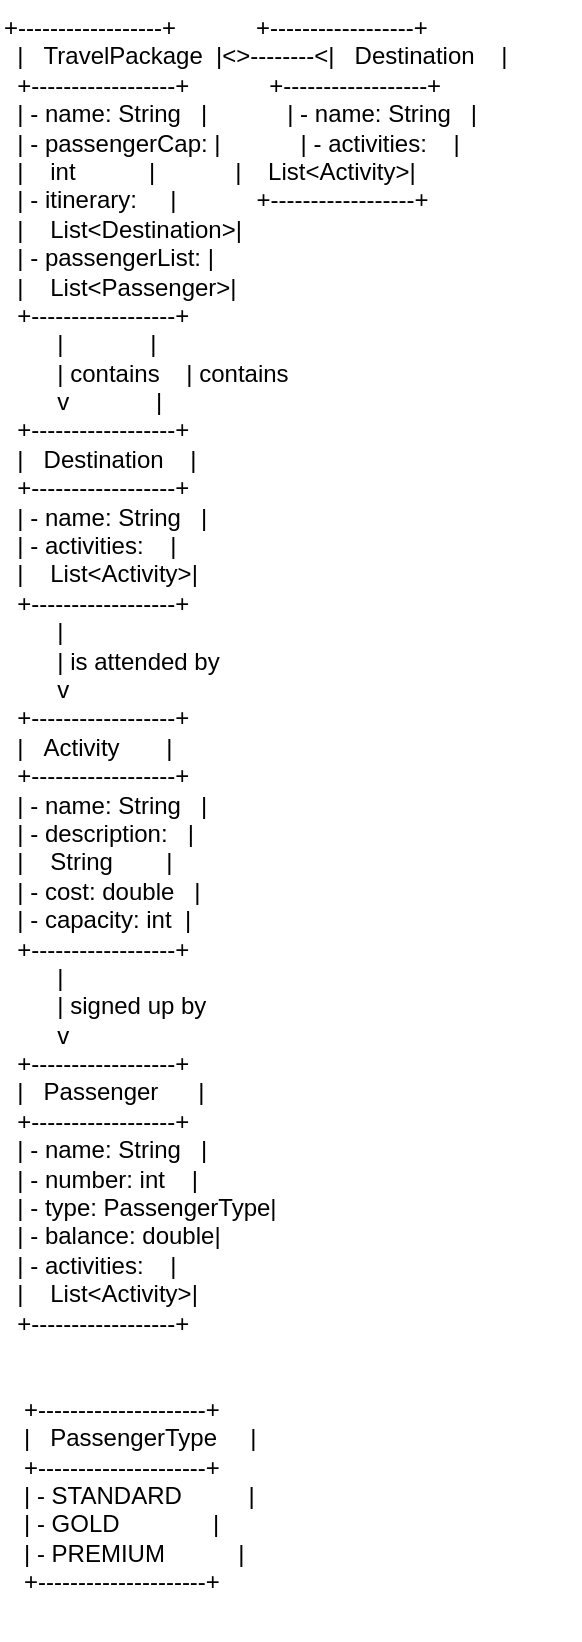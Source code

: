 <mxfile version="24.0.0" type="device">
  <diagram name="Page-1" id="qulRdbWrZiB6NX7-oNy1">
    <mxGraphModel dx="1050" dy="565" grid="1" gridSize="10" guides="1" tooltips="1" connect="1" arrows="1" fold="1" page="1" pageScale="1" pageWidth="850" pageHeight="1100" math="0" shadow="0">
      <root>
        <mxCell id="0" />
        <mxCell id="1" parent="0" />
        <mxCell id="5ne73exnH_JqrAP9mGUp-1" value="+------------------+            +------------------+&#xa;  |   TravelPackage  |&lt;&gt;--------&lt;|   Destination    |&#xa;  +------------------+            +------------------+&#xa;  | - name: String   |            | - name: String   |&#xa;  | - passengerCap: |            | - activities:    |&#xa;  |    int           |            |    List&lt;Activity&gt;|&#xa;  | - itinerary:     |            +------------------+&#xa;  |    List&lt;Destination&gt;|                   &#xa;  | - passengerList: |                   &#xa;  |    List&lt;Passenger&gt;|                   &#xa;  +------------------+                   &#xa;        |             |                   &#xa;        | contains    | contains          &#xa;        v             |                   &#xa;  +------------------+                   &#xa;  |   Destination    |                   &#xa;  +------------------+                   &#xa;  | - name: String   |                   &#xa;  | - activities:    |                   &#xa;  |    List&lt;Activity&gt;|                   &#xa;  +------------------+                   &#xa;        |                                 &#xa;        | is attended by                   &#xa;        v                                 &#xa;  +------------------+                   &#xa;  |   Activity       |                   &#xa;  +------------------+                   &#xa;  | - name: String   |                   &#xa;  | - description:   |                   &#xa;  |    String        |                   &#xa;  | - cost: double   |                   &#xa;  | - capacity: int  |                   &#xa;  +------------------+                   &#xa;        |                                 &#xa;        | signed up by                    &#xa;        v                                 &#xa;  +------------------+                   &#xa;  |   Passenger      |                   &#xa;  +------------------+                   &#xa;  | - name: String   |                   &#xa;  | - number: int    |                   &#xa;  | - type: PassengerType|              &#xa;  | - balance: double|                   &#xa;  | - activities:    |                   &#xa;  |    List&lt;Activity&gt;|                   &#xa;  +------------------+                   &#xa;&#xa;&#xa;   +---------------------+&#xa;   |   PassengerType     |&#xa;   +---------------------+&#xa;   | - STANDARD          |&#xa;   | - GOLD              |&#xa;   | - PREMIUM           |&#xa;   +---------------------+" style="text;whiteSpace=wrap;" vertex="1" parent="1">
          <mxGeometry x="310" y="160" width="290" height="820" as="geometry" />
        </mxCell>
      </root>
    </mxGraphModel>
  </diagram>
</mxfile>
